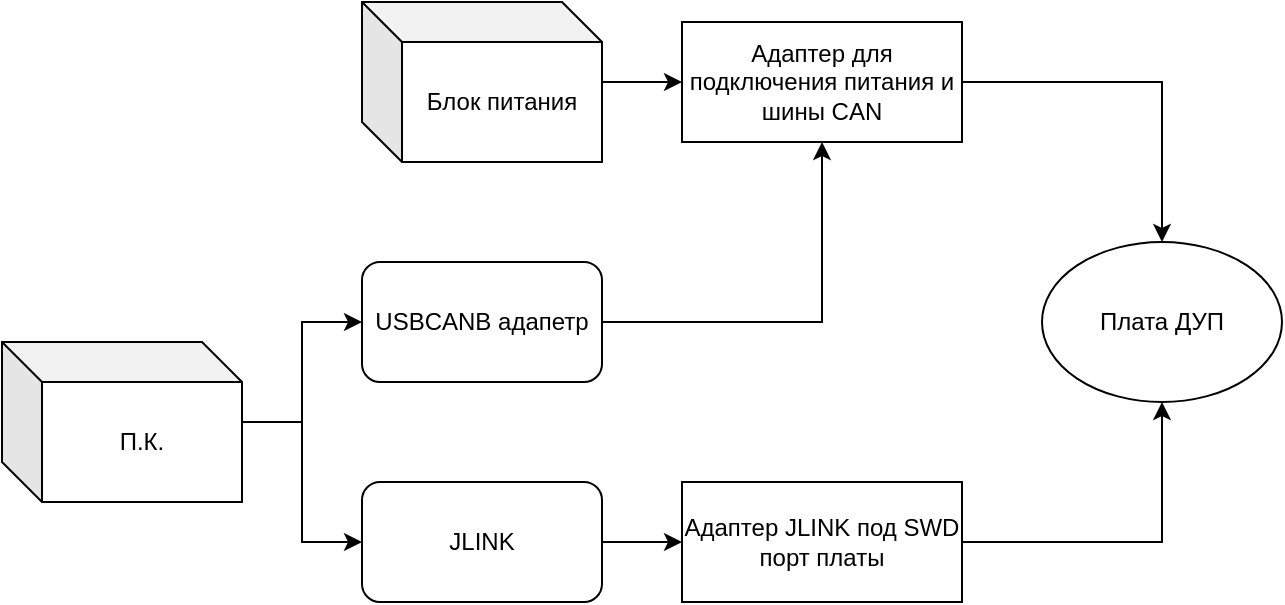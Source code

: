 <mxfile version="28.2.0">
  <diagram name="Страница — 1" id="r_zdTmEf6iypGUSkc-GM">
    <mxGraphModel dx="1375" dy="787" grid="1" gridSize="10" guides="1" tooltips="1" connect="1" arrows="1" fold="1" page="1" pageScale="1" pageWidth="827" pageHeight="1169" math="0" shadow="0">
      <root>
        <mxCell id="0" />
        <mxCell id="1" parent="0" />
        <mxCell id="HEdC6EzMkmrNth7F3knK-8" style="edgeStyle=orthogonalEdgeStyle;rounded=0;orthogonalLoop=1;jettySize=auto;html=1;" edge="1" parent="1" source="HEdC6EzMkmrNth7F3knK-5" target="HEdC6EzMkmrNth7F3knK-6">
          <mxGeometry relative="1" as="geometry" />
        </mxCell>
        <mxCell id="HEdC6EzMkmrNth7F3knK-9" style="edgeStyle=orthogonalEdgeStyle;rounded=0;orthogonalLoop=1;jettySize=auto;html=1;" edge="1" parent="1" source="HEdC6EzMkmrNth7F3knK-5" target="HEdC6EzMkmrNth7F3knK-7">
          <mxGeometry relative="1" as="geometry" />
        </mxCell>
        <mxCell id="HEdC6EzMkmrNth7F3knK-5" value="П.К." style="shape=cube;whiteSpace=wrap;html=1;boundedLbl=1;backgroundOutline=1;darkOpacity=0.05;darkOpacity2=0.1;" vertex="1" parent="1">
          <mxGeometry x="140" y="240" width="120" height="80" as="geometry" />
        </mxCell>
        <mxCell id="HEdC6EzMkmrNth7F3knK-21" style="edgeStyle=orthogonalEdgeStyle;rounded=0;orthogonalLoop=1;jettySize=auto;html=1;entryX=0.5;entryY=1;entryDx=0;entryDy=0;" edge="1" parent="1" source="HEdC6EzMkmrNth7F3knK-6" target="HEdC6EzMkmrNth7F3knK-17">
          <mxGeometry relative="1" as="geometry" />
        </mxCell>
        <mxCell id="HEdC6EzMkmrNth7F3knK-6" value="USBCANB адапетр" style="rounded=1;whiteSpace=wrap;html=1;" vertex="1" parent="1">
          <mxGeometry x="320" y="200" width="120" height="60" as="geometry" />
        </mxCell>
        <mxCell id="HEdC6EzMkmrNth7F3knK-12" style="edgeStyle=orthogonalEdgeStyle;rounded=0;orthogonalLoop=1;jettySize=auto;html=1;entryX=0;entryY=0.5;entryDx=0;entryDy=0;" edge="1" parent="1" source="HEdC6EzMkmrNth7F3knK-7" target="HEdC6EzMkmrNth7F3knK-11">
          <mxGeometry relative="1" as="geometry" />
        </mxCell>
        <mxCell id="HEdC6EzMkmrNth7F3knK-7" value="JLINK" style="rounded=1;whiteSpace=wrap;html=1;" vertex="1" parent="1">
          <mxGeometry x="320" y="310" width="120" height="60" as="geometry" />
        </mxCell>
        <mxCell id="HEdC6EzMkmrNth7F3knK-16" style="edgeStyle=orthogonalEdgeStyle;rounded=0;orthogonalLoop=1;jettySize=auto;html=1;" edge="1" parent="1" source="HEdC6EzMkmrNth7F3knK-11" target="HEdC6EzMkmrNth7F3knK-14">
          <mxGeometry relative="1" as="geometry" />
        </mxCell>
        <mxCell id="HEdC6EzMkmrNth7F3knK-11" value="Адаптер JLINK под SWD порт платы" style="rounded=0;whiteSpace=wrap;html=1;" vertex="1" parent="1">
          <mxGeometry x="480" y="310" width="140" height="60" as="geometry" />
        </mxCell>
        <mxCell id="HEdC6EzMkmrNth7F3knK-14" value="Плата ДУП" style="ellipse;whiteSpace=wrap;html=1;" vertex="1" parent="1">
          <mxGeometry x="660" y="190" width="120" height="80" as="geometry" />
        </mxCell>
        <mxCell id="HEdC6EzMkmrNth7F3knK-22" style="edgeStyle=orthogonalEdgeStyle;rounded=0;orthogonalLoop=1;jettySize=auto;html=1;" edge="1" parent="1" source="HEdC6EzMkmrNth7F3knK-17" target="HEdC6EzMkmrNth7F3knK-14">
          <mxGeometry relative="1" as="geometry" />
        </mxCell>
        <mxCell id="HEdC6EzMkmrNth7F3knK-17" value="Адаптер для подключения питания и шины CAN" style="rounded=0;whiteSpace=wrap;html=1;" vertex="1" parent="1">
          <mxGeometry x="480" y="80" width="140" height="60" as="geometry" />
        </mxCell>
        <mxCell id="HEdC6EzMkmrNth7F3knK-20" style="edgeStyle=orthogonalEdgeStyle;rounded=0;orthogonalLoop=1;jettySize=auto;html=1;entryX=0;entryY=0.5;entryDx=0;entryDy=0;" edge="1" parent="1" source="HEdC6EzMkmrNth7F3knK-19" target="HEdC6EzMkmrNth7F3knK-17">
          <mxGeometry relative="1" as="geometry" />
        </mxCell>
        <mxCell id="HEdC6EzMkmrNth7F3knK-19" value="Блок питания" style="shape=cube;whiteSpace=wrap;html=1;boundedLbl=1;backgroundOutline=1;darkOpacity=0.05;darkOpacity2=0.1;" vertex="1" parent="1">
          <mxGeometry x="320" y="70" width="120" height="80" as="geometry" />
        </mxCell>
      </root>
    </mxGraphModel>
  </diagram>
</mxfile>
